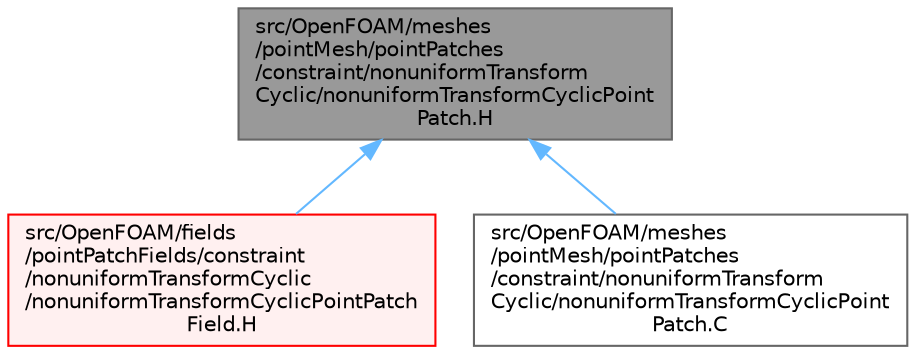 digraph "src/OpenFOAM/meshes/pointMesh/pointPatches/constraint/nonuniformTransformCyclic/nonuniformTransformCyclicPointPatch.H"
{
 // LATEX_PDF_SIZE
  bgcolor="transparent";
  edge [fontname=Helvetica,fontsize=10,labelfontname=Helvetica,labelfontsize=10];
  node [fontname=Helvetica,fontsize=10,shape=box,height=0.2,width=0.4];
  Node1 [id="Node000001",label="src/OpenFOAM/meshes\l/pointMesh/pointPatches\l/constraint/nonuniformTransform\lCyclic/nonuniformTransformCyclicPoint\lPatch.H",height=0.2,width=0.4,color="gray40", fillcolor="grey60", style="filled", fontcolor="black",tooltip=" "];
  Node1 -> Node2 [id="edge1_Node000001_Node000002",dir="back",color="steelblue1",style="solid",tooltip=" "];
  Node2 [id="Node000002",label="src/OpenFOAM/fields\l/pointPatchFields/constraint\l/nonuniformTransformCyclic\l/nonuniformTransformCyclicPointPatch\lField.H",height=0.2,width=0.4,color="red", fillcolor="#FFF0F0", style="filled",URL="$nonuniformTransformCyclicPointPatchField_8H.html",tooltip=" "];
  Node1 -> Node6 [id="edge2_Node000001_Node000006",dir="back",color="steelblue1",style="solid",tooltip=" "];
  Node6 [id="Node000006",label="src/OpenFOAM/meshes\l/pointMesh/pointPatches\l/constraint/nonuniformTransform\lCyclic/nonuniformTransformCyclicPoint\lPatch.C",height=0.2,width=0.4,color="grey40", fillcolor="white", style="filled",URL="$nonuniformTransformCyclicPointPatch_8C.html",tooltip=" "];
}
